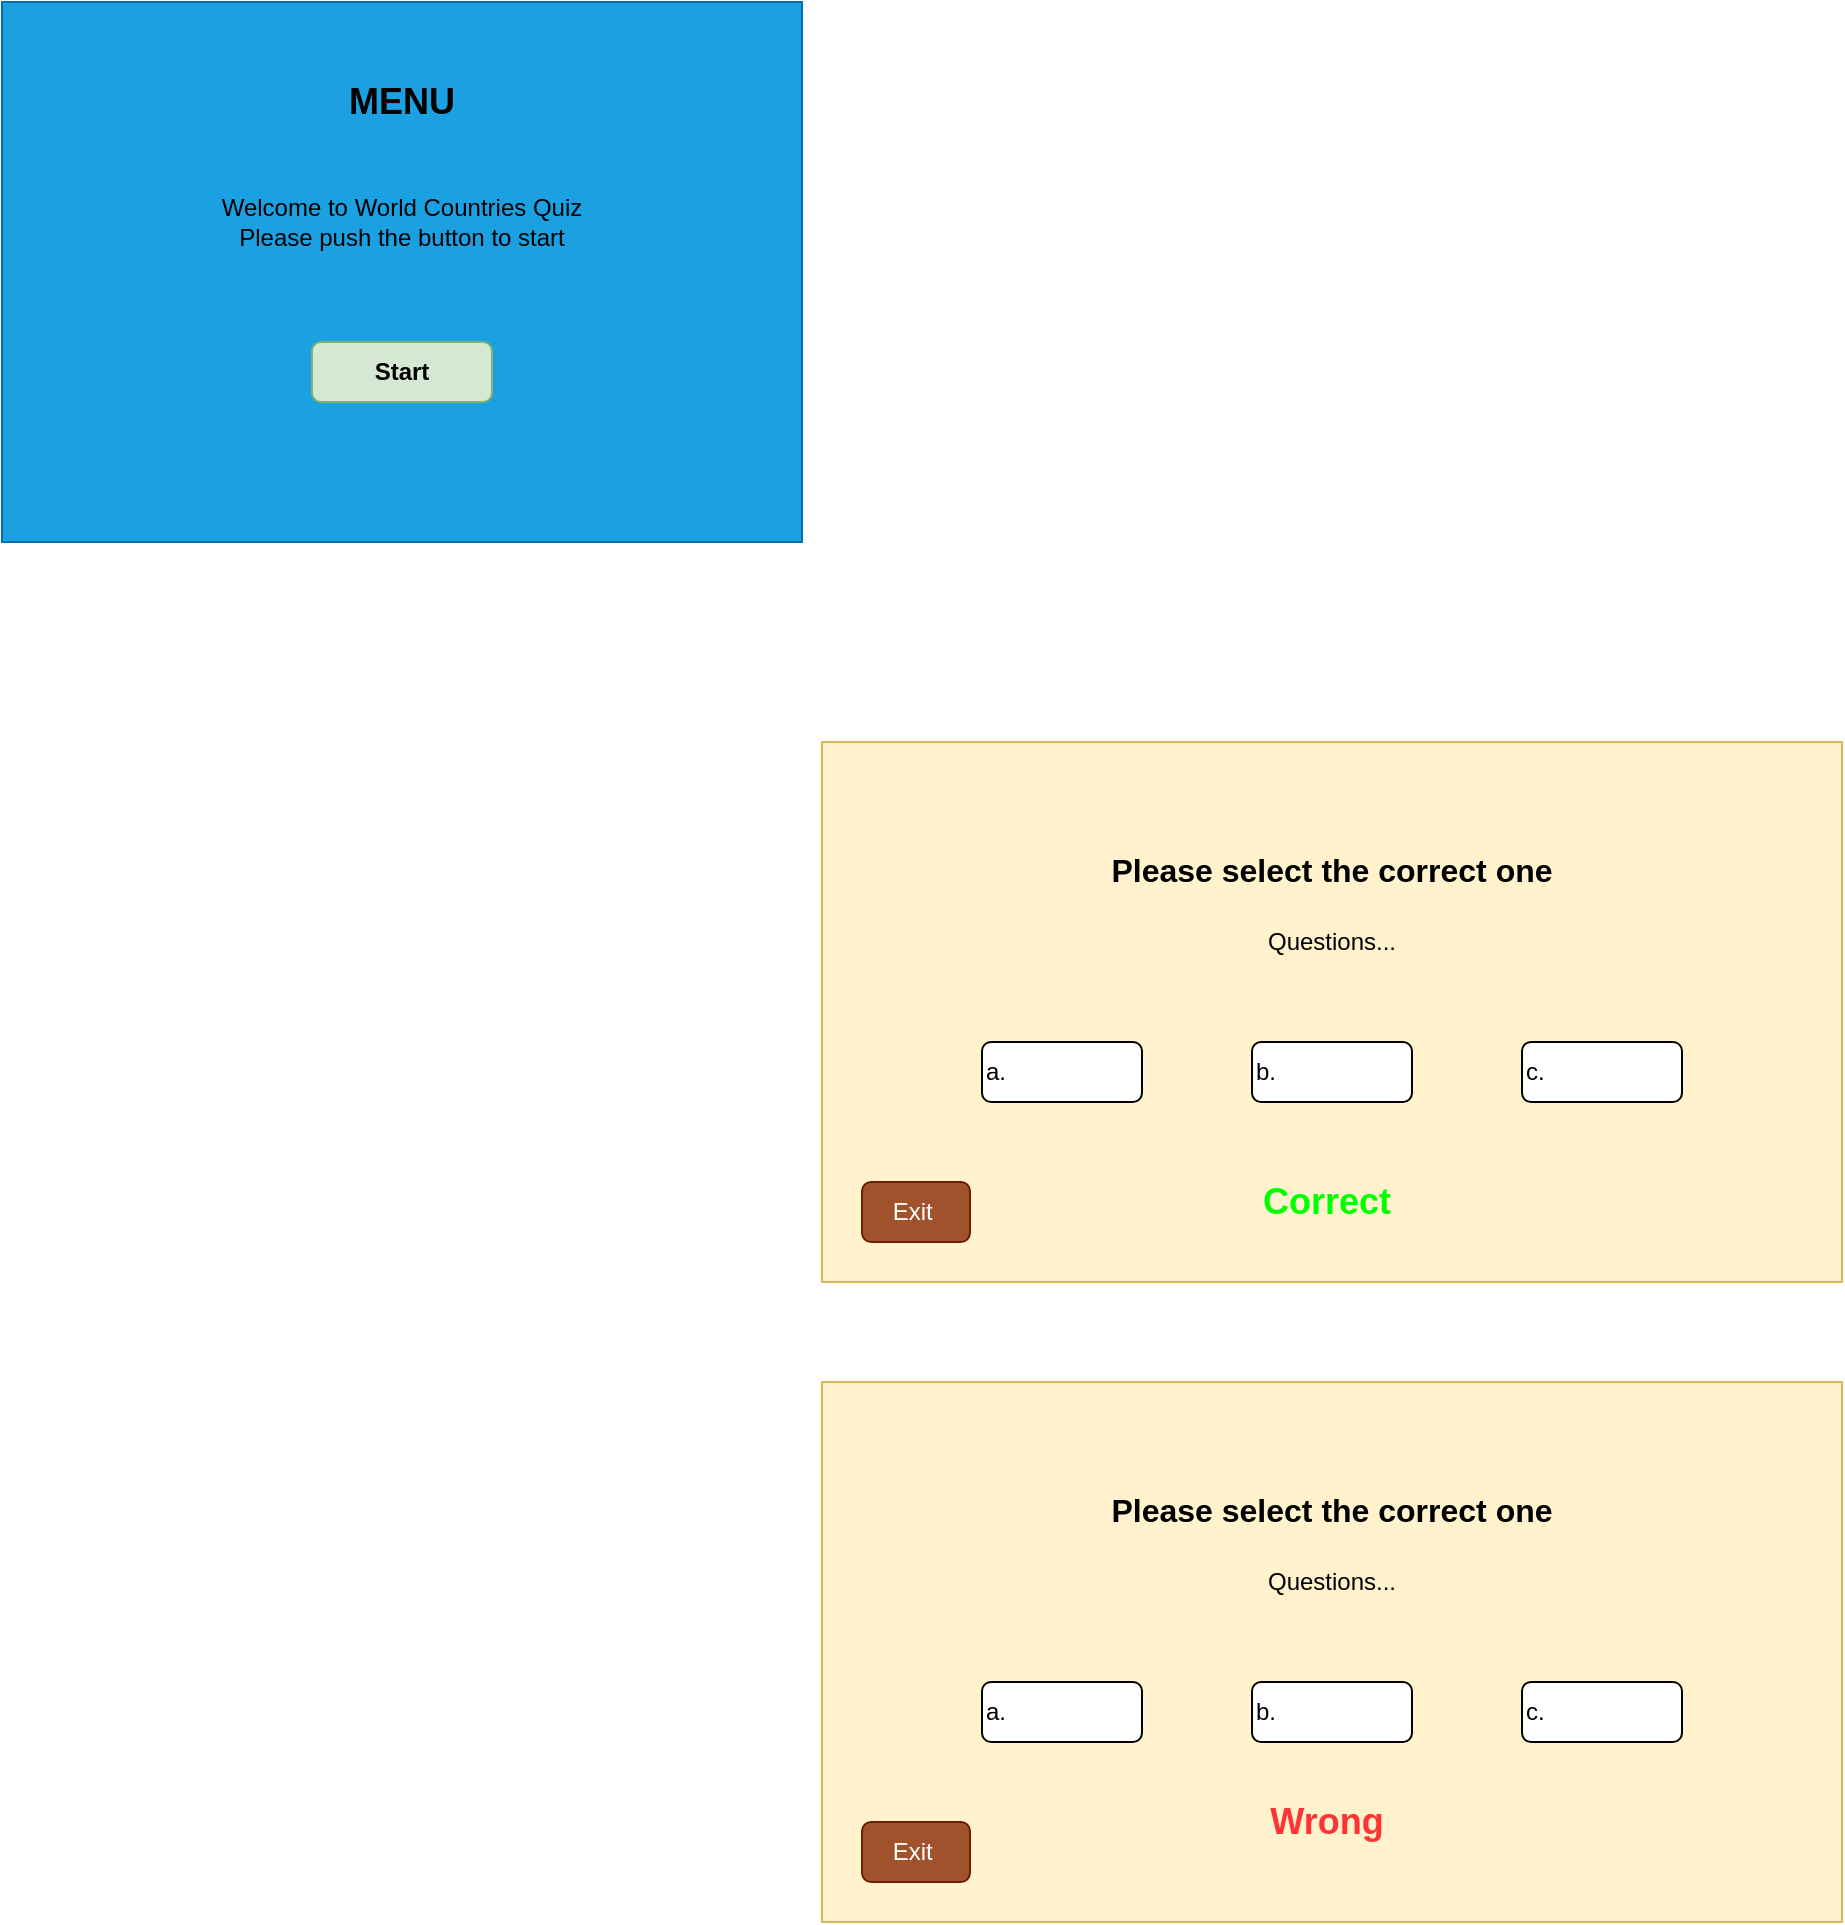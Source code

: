 <mxfile version="14.9.3" type="device"><diagram id="_zqN5g76FpCUEoymf8ZB" name="Page-1"><mxGraphModel dx="1940" dy="722" grid="1" gridSize="10" guides="1" tooltips="1" connect="1" arrows="1" fold="1" page="1" pageScale="1" pageWidth="827" pageHeight="1169" math="0" shadow="0"><root><mxCell id="0"/><mxCell id="1" parent="0"/><mxCell id="hUD7YP5LAtMboe_WpmrL-2" value="&lt;div&gt;&lt;/div&gt;" style="rounded=0;whiteSpace=wrap;html=1;align=left;fillColor=#1ba1e2;strokeColor=#006EAF;fontColor=#ffffff;" vertex="1" parent="1"><mxGeometry x="-590" y="140" width="400" height="270" as="geometry"/></mxCell><mxCell id="hUD7YP5LAtMboe_WpmrL-3" value="&lt;b&gt;&lt;font style=&quot;font-size: 18px&quot;&gt;MENU&lt;/font&gt;&lt;/b&gt;" style="text;html=1;strokeColor=none;fillColor=none;align=center;verticalAlign=middle;whiteSpace=wrap;rounded=0;" vertex="1" parent="1"><mxGeometry x="-500" y="180" width="220" height="20" as="geometry"/></mxCell><mxCell id="hUD7YP5LAtMboe_WpmrL-4" value="Welcome to World Countries Quiz&lt;br&gt;Please push the button to start" style="text;html=1;strokeColor=none;fillColor=none;align=center;verticalAlign=middle;whiteSpace=wrap;rounded=0;" vertex="1" parent="1"><mxGeometry x="-510" y="240" width="240" height="20" as="geometry"/></mxCell><mxCell id="hUD7YP5LAtMboe_WpmrL-5" value="" style="rounded=1;whiteSpace=wrap;html=1;fillColor=#d5e8d4;strokeColor=#82b366;" vertex="1" parent="1"><mxGeometry x="-435" y="310" width="90" height="30" as="geometry"/></mxCell><mxCell id="hUD7YP5LAtMboe_WpmrL-6" value="&lt;b&gt;Start&lt;/b&gt;" style="text;html=1;strokeColor=none;fillColor=none;align=center;verticalAlign=middle;whiteSpace=wrap;rounded=0;" vertex="1" parent="1"><mxGeometry x="-415" y="312.5" width="50" height="25" as="geometry"/></mxCell><mxCell id="hUD7YP5LAtMboe_WpmrL-8" value="" style="rounded=0;whiteSpace=wrap;html=1;fillColor=#fff2cc;strokeColor=#d6b656;" vertex="1" parent="1"><mxGeometry x="-180" y="510" width="510" height="270" as="geometry"/></mxCell><mxCell id="hUD7YP5LAtMboe_WpmrL-9" value="&lt;b&gt;&lt;font style=&quot;font-size: 16px&quot;&gt;Please select the correct one&lt;/font&gt;&lt;/b&gt;" style="text;html=1;strokeColor=none;fillColor=none;align=center;verticalAlign=middle;whiteSpace=wrap;rounded=0;" vertex="1" parent="1"><mxGeometry x="-70" y="564" width="290" height="20" as="geometry"/></mxCell><mxCell id="hUD7YP5LAtMboe_WpmrL-10" value="Questions..." style="text;html=1;strokeColor=none;fillColor=none;align=center;verticalAlign=middle;whiteSpace=wrap;rounded=0;" vertex="1" parent="1"><mxGeometry x="-65" y="600" width="280" height="20" as="geometry"/></mxCell><mxCell id="hUD7YP5LAtMboe_WpmrL-11" value="a." style="rounded=1;whiteSpace=wrap;html=1;align=left;" vertex="1" parent="1"><mxGeometry x="-100" y="660" width="80" height="30" as="geometry"/></mxCell><mxCell id="hUD7YP5LAtMboe_WpmrL-12" value="b." style="rounded=1;whiteSpace=wrap;html=1;align=left;" vertex="1" parent="1"><mxGeometry x="35" y="660" width="80" height="30" as="geometry"/></mxCell><mxCell id="hUD7YP5LAtMboe_WpmrL-13" value="c." style="rounded=1;whiteSpace=wrap;html=1;align=left;" vertex="1" parent="1"><mxGeometry x="170" y="660" width="80" height="30" as="geometry"/></mxCell><mxCell id="hUD7YP5LAtMboe_WpmrL-14" style="edgeStyle=orthogonalEdgeStyle;rounded=0;orthogonalLoop=1;jettySize=auto;html=1;exitX=0.5;exitY=1;exitDx=0;exitDy=0;" edge="1" parent="1" source="hUD7YP5LAtMboe_WpmrL-12" target="hUD7YP5LAtMboe_WpmrL-12"><mxGeometry relative="1" as="geometry"/></mxCell><mxCell id="hUD7YP5LAtMboe_WpmrL-15" value="" style="rounded=0;whiteSpace=wrap;html=1;fillColor=#fff2cc;strokeColor=#d6b656;" vertex="1" parent="1"><mxGeometry x="-180" y="830" width="510" height="270" as="geometry"/></mxCell><mxCell id="hUD7YP5LAtMboe_WpmrL-16" value="&lt;b&gt;&lt;font style=&quot;font-size: 16px&quot;&gt;Please select the correct one&lt;/font&gt;&lt;/b&gt;" style="text;html=1;strokeColor=none;fillColor=none;align=center;verticalAlign=middle;whiteSpace=wrap;rounded=0;" vertex="1" parent="1"><mxGeometry x="-70" y="884" width="290" height="20" as="geometry"/></mxCell><mxCell id="hUD7YP5LAtMboe_WpmrL-17" value="Questions..." style="text;html=1;strokeColor=none;fillColor=none;align=center;verticalAlign=middle;whiteSpace=wrap;rounded=0;" vertex="1" parent="1"><mxGeometry x="-65" y="920" width="280" height="20" as="geometry"/></mxCell><mxCell id="hUD7YP5LAtMboe_WpmrL-18" value="a." style="rounded=1;whiteSpace=wrap;html=1;align=left;" vertex="1" parent="1"><mxGeometry x="-100" y="980" width="80" height="30" as="geometry"/></mxCell><mxCell id="hUD7YP5LAtMboe_WpmrL-19" value="b." style="rounded=1;whiteSpace=wrap;html=1;align=left;" vertex="1" parent="1"><mxGeometry x="35" y="980" width="80" height="30" as="geometry"/></mxCell><mxCell id="hUD7YP5LAtMboe_WpmrL-20" value="c." style="rounded=1;whiteSpace=wrap;html=1;align=left;" vertex="1" parent="1"><mxGeometry x="170" y="980" width="80" height="30" as="geometry"/></mxCell><mxCell id="hUD7YP5LAtMboe_WpmrL-21" style="edgeStyle=orthogonalEdgeStyle;rounded=0;orthogonalLoop=1;jettySize=auto;html=1;exitX=0.5;exitY=1;exitDx=0;exitDy=0;" edge="1" parent="1" source="hUD7YP5LAtMboe_WpmrL-19" target="hUD7YP5LAtMboe_WpmrL-19"><mxGeometry relative="1" as="geometry"/></mxCell><mxCell id="hUD7YP5LAtMboe_WpmrL-22" value="&lt;font color=&quot;#00ff00&quot; size=&quot;1&quot;&gt;&lt;b style=&quot;font-size: 18px&quot;&gt;Correct&amp;nbsp;&lt;/b&gt;&lt;/font&gt;" style="text;html=1;strokeColor=none;fillColor=none;align=center;verticalAlign=middle;whiteSpace=wrap;rounded=0;" vertex="1" parent="1"><mxGeometry x="-85" y="730" width="320" height="20" as="geometry"/></mxCell><mxCell id="hUD7YP5LAtMboe_WpmrL-23" value="&lt;b&gt;&lt;font style=&quot;font-size: 18px&quot; color=&quot;#ff3333&quot;&gt;Wrong&lt;/font&gt;&lt;/b&gt;" style="text;html=1;strokeColor=none;fillColor=none;align=center;verticalAlign=middle;whiteSpace=wrap;rounded=0;" vertex="1" parent="1"><mxGeometry x="-50" y="1040" width="245" height="20" as="geometry"/></mxCell><mxCell id="hUD7YP5LAtMboe_WpmrL-25" value="Exit&amp;nbsp;" style="rounded=1;whiteSpace=wrap;html=1;fillColor=#a0522d;strokeColor=#6D1F00;fontColor=#ffffff;" vertex="1" parent="1"><mxGeometry x="-160" y="730" width="54" height="30" as="geometry"/></mxCell><mxCell id="hUD7YP5LAtMboe_WpmrL-26" value="Exit&amp;nbsp;" style="rounded=1;whiteSpace=wrap;html=1;fillColor=#a0522d;strokeColor=#6D1F00;fontColor=#ffffff;" vertex="1" parent="1"><mxGeometry x="-160" y="1050" width="54" height="30" as="geometry"/></mxCell></root></mxGraphModel></diagram></mxfile>